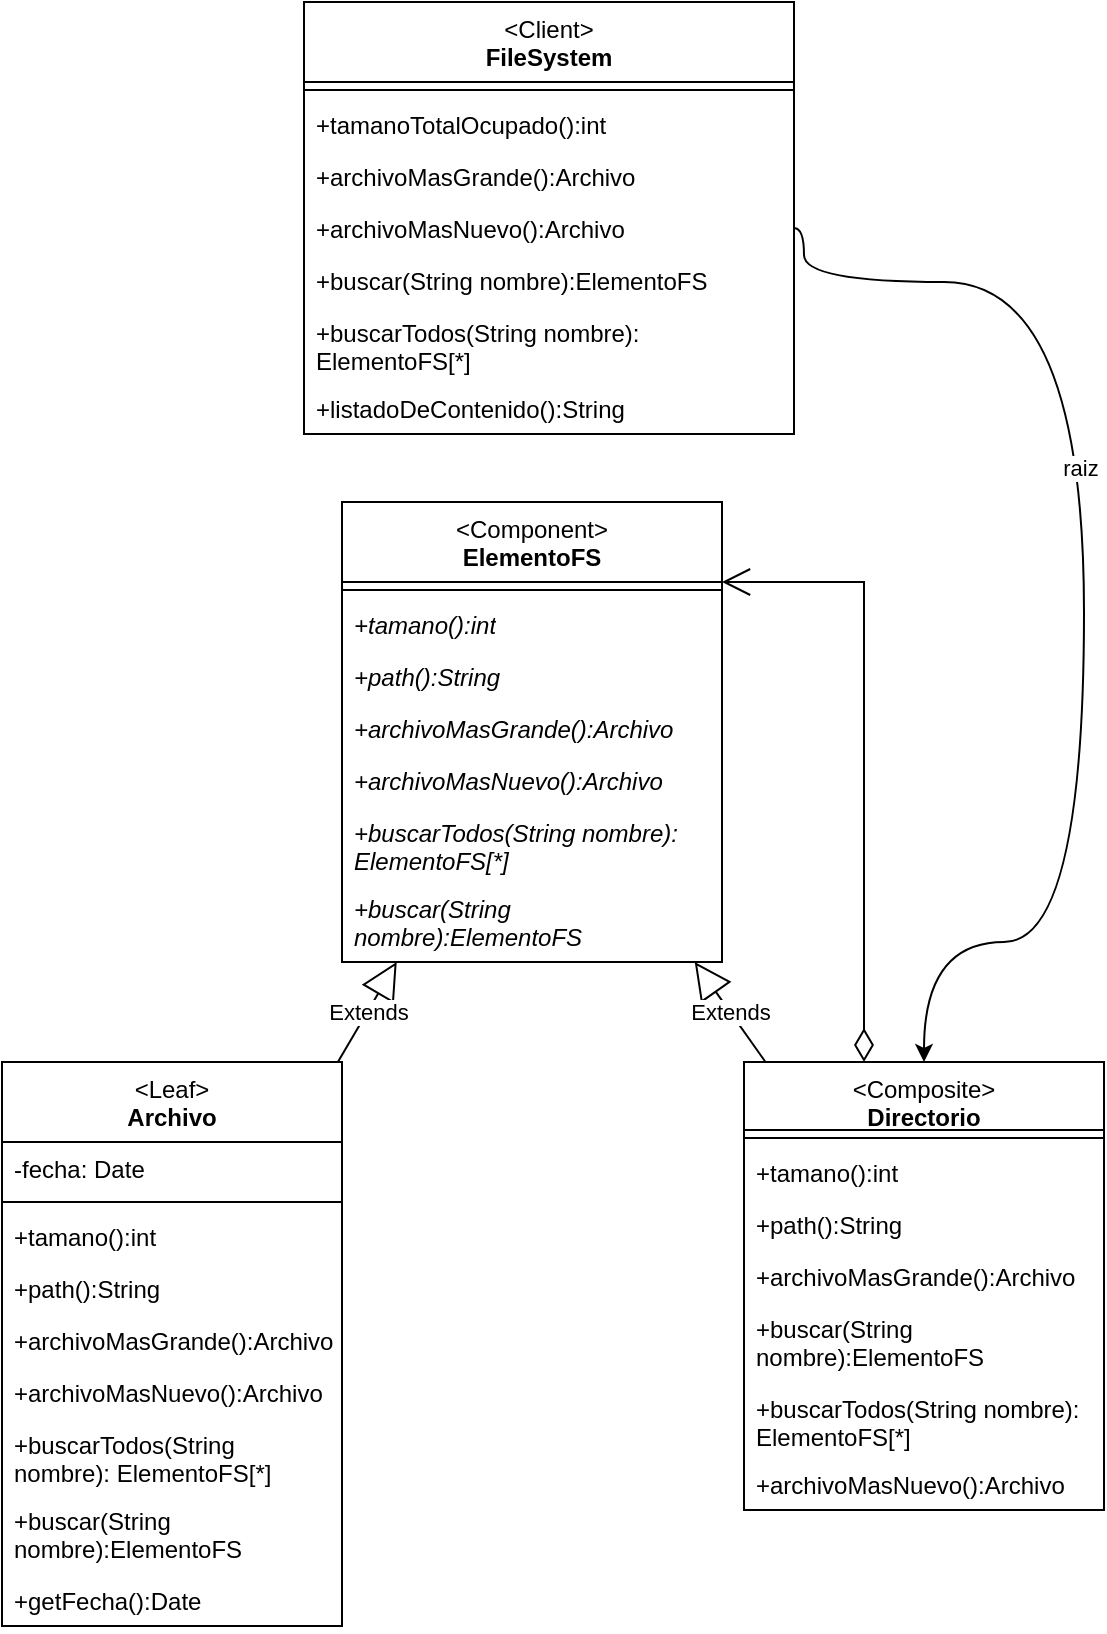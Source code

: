 <mxfile version="26.2.14">
  <diagram name="Página-1" id="sp9GsVvyFQC7WGpryLYU">
    <mxGraphModel dx="1500" dy="587" grid="1" gridSize="10" guides="1" tooltips="1" connect="1" arrows="1" fold="1" page="1" pageScale="1" pageWidth="827" pageHeight="1169" math="0" shadow="0">
      <root>
        <mxCell id="0" />
        <mxCell id="1" parent="0" />
        <mxCell id="EqkQbXtbTvOnyo4pU7Hw-1" value="&lt;span style=&quot;font-weight: normal;&quot;&gt;&amp;lt;Client&amp;gt;&lt;/span&gt;&lt;br&gt;FileSystem" style="swimlane;fontStyle=1;align=center;verticalAlign=top;childLayout=stackLayout;horizontal=1;startSize=40;horizontalStack=0;resizeParent=1;resizeParentMax=0;resizeLast=0;collapsible=1;marginBottom=0;whiteSpace=wrap;html=1;" parent="1" vertex="1">
          <mxGeometry x="300" y="10" width="245" height="216" as="geometry" />
        </mxCell>
        <mxCell id="EqkQbXtbTvOnyo4pU7Hw-3" value="" style="line;strokeWidth=1;fillColor=none;align=left;verticalAlign=middle;spacingTop=-1;spacingLeft=3;spacingRight=3;rotatable=0;labelPosition=right;points=[];portConstraint=eastwest;strokeColor=inherit;" parent="EqkQbXtbTvOnyo4pU7Hw-1" vertex="1">
          <mxGeometry y="40" width="245" height="8" as="geometry" />
        </mxCell>
        <mxCell id="EqkQbXtbTvOnyo4pU7Hw-4" value="+tamanoTotalOcupado():int" style="text;strokeColor=none;fillColor=none;align=left;verticalAlign=top;spacingLeft=4;spacingRight=4;overflow=hidden;rotatable=0;points=[[0,0.5],[1,0.5]];portConstraint=eastwest;whiteSpace=wrap;html=1;" parent="EqkQbXtbTvOnyo4pU7Hw-1" vertex="1">
          <mxGeometry y="48" width="245" height="26" as="geometry" />
        </mxCell>
        <mxCell id="EqkQbXtbTvOnyo4pU7Hw-5" value="+archivoMasGrande():Archivo" style="text;strokeColor=none;fillColor=none;align=left;verticalAlign=top;spacingLeft=4;spacingRight=4;overflow=hidden;rotatable=0;points=[[0,0.5],[1,0.5]];portConstraint=eastwest;whiteSpace=wrap;html=1;" parent="EqkQbXtbTvOnyo4pU7Hw-1" vertex="1">
          <mxGeometry y="74" width="245" height="26" as="geometry" />
        </mxCell>
        <mxCell id="EqkQbXtbTvOnyo4pU7Hw-6" value="+archivoMasNuevo():Archivo" style="text;strokeColor=none;fillColor=none;align=left;verticalAlign=top;spacingLeft=4;spacingRight=4;overflow=hidden;rotatable=0;points=[[0,0.5],[1,0.5]];portConstraint=eastwest;whiteSpace=wrap;html=1;" parent="EqkQbXtbTvOnyo4pU7Hw-1" vertex="1">
          <mxGeometry y="100" width="245" height="26" as="geometry" />
        </mxCell>
        <mxCell id="EqkQbXtbTvOnyo4pU7Hw-7" value="+buscar(String nombre):ElementoFS" style="text;strokeColor=none;fillColor=none;align=left;verticalAlign=top;spacingLeft=4;spacingRight=4;overflow=hidden;rotatable=0;points=[[0,0.5],[1,0.5]];portConstraint=eastwest;whiteSpace=wrap;html=1;" parent="EqkQbXtbTvOnyo4pU7Hw-1" vertex="1">
          <mxGeometry y="126" width="245" height="26" as="geometry" />
        </mxCell>
        <mxCell id="EqkQbXtbTvOnyo4pU7Hw-8" value="+buscarTodos(String nombre): ElementoFS[*]" style="text;strokeColor=none;fillColor=none;align=left;verticalAlign=top;spacingLeft=4;spacingRight=4;overflow=hidden;rotatable=0;points=[[0,0.5],[1,0.5]];portConstraint=eastwest;whiteSpace=wrap;html=1;" parent="EqkQbXtbTvOnyo4pU7Hw-1" vertex="1">
          <mxGeometry y="152" width="245" height="38" as="geometry" />
        </mxCell>
        <mxCell id="EqkQbXtbTvOnyo4pU7Hw-10" value="+listadoDeContenido():String" style="text;strokeColor=none;fillColor=none;align=left;verticalAlign=top;spacingLeft=4;spacingRight=4;overflow=hidden;rotatable=0;points=[[0,0.5],[1,0.5]];portConstraint=eastwest;whiteSpace=wrap;html=1;" parent="EqkQbXtbTvOnyo4pU7Hw-1" vertex="1">
          <mxGeometry y="190" width="245" height="26" as="geometry" />
        </mxCell>
        <mxCell id="EqkQbXtbTvOnyo4pU7Hw-11" value="&lt;span style=&quot;font-weight: normal;&quot;&gt;&amp;lt;Leaf&amp;gt;&lt;/span&gt;&lt;br&gt;Archivo" style="swimlane;fontStyle=1;align=center;verticalAlign=top;childLayout=stackLayout;horizontal=1;startSize=40;horizontalStack=0;resizeParent=1;resizeParentMax=0;resizeLast=0;collapsible=1;marginBottom=0;whiteSpace=wrap;html=1;" parent="1" vertex="1">
          <mxGeometry x="149" y="540" width="170" height="282" as="geometry" />
        </mxCell>
        <mxCell id="EqkQbXtbTvOnyo4pU7Hw-38" value="-fecha: Date" style="text;strokeColor=none;fillColor=none;align=left;verticalAlign=top;spacingLeft=4;spacingRight=4;overflow=hidden;rotatable=0;points=[[0,0.5],[1,0.5]];portConstraint=eastwest;whiteSpace=wrap;html=1;fontStyle=0" parent="EqkQbXtbTvOnyo4pU7Hw-11" vertex="1">
          <mxGeometry y="40" width="170" height="26" as="geometry" />
        </mxCell>
        <mxCell id="EqkQbXtbTvOnyo4pU7Hw-13" value="" style="line;strokeWidth=1;fillColor=none;align=left;verticalAlign=middle;spacingTop=-1;spacingLeft=3;spacingRight=3;rotatable=0;labelPosition=right;points=[];portConstraint=eastwest;strokeColor=inherit;" parent="EqkQbXtbTvOnyo4pU7Hw-11" vertex="1">
          <mxGeometry y="66" width="170" height="8" as="geometry" />
        </mxCell>
        <mxCell id="EqkQbXtbTvOnyo4pU7Hw-25" value="+tamano():int" style="text;strokeColor=none;fillColor=none;align=left;verticalAlign=top;spacingLeft=4;spacingRight=4;overflow=hidden;rotatable=0;points=[[0,0.5],[1,0.5]];portConstraint=eastwest;whiteSpace=wrap;html=1;fontStyle=0" parent="EqkQbXtbTvOnyo4pU7Hw-11" vertex="1">
          <mxGeometry y="74" width="170" height="26" as="geometry" />
        </mxCell>
        <mxCell id="EqkQbXtbTvOnyo4pU7Hw-39" value="+path():String" style="text;strokeColor=none;fillColor=none;align=left;verticalAlign=top;spacingLeft=4;spacingRight=4;overflow=hidden;rotatable=0;points=[[0,0.5],[1,0.5]];portConstraint=eastwest;whiteSpace=wrap;html=1;fontStyle=0" parent="EqkQbXtbTvOnyo4pU7Hw-11" vertex="1">
          <mxGeometry y="100" width="170" height="26" as="geometry" />
        </mxCell>
        <mxCell id="EqkQbXtbTvOnyo4pU7Hw-41" value="+archivoMasGrande():Archivo" style="text;strokeColor=none;fillColor=none;align=left;verticalAlign=top;spacingLeft=4;spacingRight=4;overflow=hidden;rotatable=0;points=[[0,0.5],[1,0.5]];portConstraint=eastwest;whiteSpace=wrap;html=1;" parent="EqkQbXtbTvOnyo4pU7Hw-11" vertex="1">
          <mxGeometry y="126" width="170" height="26" as="geometry" />
        </mxCell>
        <mxCell id="EqkQbXtbTvOnyo4pU7Hw-47" value="+archivoMasNuevo():Archivo" style="text;strokeColor=none;fillColor=none;align=left;verticalAlign=top;spacingLeft=4;spacingRight=4;overflow=hidden;rotatable=0;points=[[0,0.5],[1,0.5]];portConstraint=eastwest;whiteSpace=wrap;html=1;fontStyle=0" parent="EqkQbXtbTvOnyo4pU7Hw-11" vertex="1">
          <mxGeometry y="152" width="170" height="26" as="geometry" />
        </mxCell>
        <mxCell id="EqkQbXtbTvOnyo4pU7Hw-46" value="+buscarTodos(String nombre): ElementoFS[*]" style="text;strokeColor=none;fillColor=none;align=left;verticalAlign=top;spacingLeft=4;spacingRight=4;overflow=hidden;rotatable=0;points=[[0,0.5],[1,0.5]];portConstraint=eastwest;whiteSpace=wrap;html=1;fontStyle=0" parent="EqkQbXtbTvOnyo4pU7Hw-11" vertex="1">
          <mxGeometry y="178" width="170" height="38" as="geometry" />
        </mxCell>
        <mxCell id="EqkQbXtbTvOnyo4pU7Hw-45" value="+buscar(String nombre):ElementoFS" style="text;strokeColor=none;fillColor=none;align=left;verticalAlign=top;spacingLeft=4;spacingRight=4;overflow=hidden;rotatable=0;points=[[0,0.5],[1,0.5]];portConstraint=eastwest;whiteSpace=wrap;html=1;fontStyle=0" parent="EqkQbXtbTvOnyo4pU7Hw-11" vertex="1">
          <mxGeometry y="216" width="170" height="40" as="geometry" />
        </mxCell>
        <mxCell id="EqkQbXtbTvOnyo4pU7Hw-26" value="+getFecha():Date" style="text;strokeColor=none;fillColor=none;align=left;verticalAlign=top;spacingLeft=4;spacingRight=4;overflow=hidden;rotatable=0;points=[[0,0.5],[1,0.5]];portConstraint=eastwest;whiteSpace=wrap;html=1;fontStyle=0" parent="EqkQbXtbTvOnyo4pU7Hw-11" vertex="1">
          <mxGeometry y="256" width="170" height="26" as="geometry" />
        </mxCell>
        <mxCell id="EqkQbXtbTvOnyo4pU7Hw-15" value="&lt;span style=&quot;font-weight: normal;&quot;&gt;&amp;lt;Composite&amp;gt;&lt;/span&gt;&lt;br&gt;Directorio" style="swimlane;fontStyle=1;align=center;verticalAlign=top;childLayout=stackLayout;horizontal=1;startSize=34;horizontalStack=0;resizeParent=1;resizeParentMax=0;resizeLast=0;collapsible=1;marginBottom=0;whiteSpace=wrap;html=1;" parent="1" vertex="1">
          <mxGeometry x="520" y="540" width="180" height="224" as="geometry" />
        </mxCell>
        <mxCell id="EqkQbXtbTvOnyo4pU7Hw-17" value="" style="line;strokeWidth=1;fillColor=none;align=left;verticalAlign=middle;spacingTop=-1;spacingLeft=3;spacingRight=3;rotatable=0;labelPosition=right;points=[];portConstraint=eastwest;strokeColor=inherit;" parent="EqkQbXtbTvOnyo4pU7Hw-15" vertex="1">
          <mxGeometry y="34" width="180" height="8" as="geometry" />
        </mxCell>
        <mxCell id="EqkQbXtbTvOnyo4pU7Hw-32" value="+tamano():int" style="text;strokeColor=none;fillColor=none;align=left;verticalAlign=top;spacingLeft=4;spacingRight=4;overflow=hidden;rotatable=0;points=[[0,0.5],[1,0.5]];portConstraint=eastwest;whiteSpace=wrap;html=1;fontStyle=0" parent="EqkQbXtbTvOnyo4pU7Hw-15" vertex="1">
          <mxGeometry y="42" width="180" height="26" as="geometry" />
        </mxCell>
        <mxCell id="EqkQbXtbTvOnyo4pU7Hw-33" value="+path():String" style="text;strokeColor=none;fillColor=none;align=left;verticalAlign=top;spacingLeft=4;spacingRight=4;overflow=hidden;rotatable=0;points=[[0,0.5],[1,0.5]];portConstraint=eastwest;whiteSpace=wrap;html=1;fontStyle=0" parent="EqkQbXtbTvOnyo4pU7Hw-15" vertex="1">
          <mxGeometry y="68" width="180" height="26" as="geometry" />
        </mxCell>
        <mxCell id="EqkQbXtbTvOnyo4pU7Hw-36" value="+archivoMasGrande():Archivo" style="text;strokeColor=none;fillColor=none;align=left;verticalAlign=top;spacingLeft=4;spacingRight=4;overflow=hidden;rotatable=0;points=[[0,0.5],[1,0.5]];portConstraint=eastwest;whiteSpace=wrap;html=1;" parent="EqkQbXtbTvOnyo4pU7Hw-15" vertex="1">
          <mxGeometry y="94" width="180" height="26" as="geometry" />
        </mxCell>
        <mxCell id="EqkQbXtbTvOnyo4pU7Hw-34" value="+buscar(String nombre):ElementoFS" style="text;strokeColor=none;fillColor=none;align=left;verticalAlign=top;spacingLeft=4;spacingRight=4;overflow=hidden;rotatable=0;points=[[0,0.5],[1,0.5]];portConstraint=eastwest;whiteSpace=wrap;html=1;fontStyle=0" parent="EqkQbXtbTvOnyo4pU7Hw-15" vertex="1">
          <mxGeometry y="120" width="180" height="40" as="geometry" />
        </mxCell>
        <mxCell id="EqkQbXtbTvOnyo4pU7Hw-35" value="+buscarTodos(String nombre): ElementoFS[*]" style="text;strokeColor=none;fillColor=none;align=left;verticalAlign=top;spacingLeft=4;spacingRight=4;overflow=hidden;rotatable=0;points=[[0,0.5],[1,0.5]];portConstraint=eastwest;whiteSpace=wrap;html=1;fontStyle=0" parent="EqkQbXtbTvOnyo4pU7Hw-15" vertex="1">
          <mxGeometry y="160" width="180" height="38" as="geometry" />
        </mxCell>
        <mxCell id="EqkQbXtbTvOnyo4pU7Hw-37" value="+archivoMasNuevo():Archivo" style="text;strokeColor=none;fillColor=none;align=left;verticalAlign=top;spacingLeft=4;spacingRight=4;overflow=hidden;rotatable=0;points=[[0,0.5],[1,0.5]];portConstraint=eastwest;whiteSpace=wrap;html=1;fontStyle=0" parent="EqkQbXtbTvOnyo4pU7Hw-15" vertex="1">
          <mxGeometry y="198" width="180" height="26" as="geometry" />
        </mxCell>
        <mxCell id="EqkQbXtbTvOnyo4pU7Hw-19" value="&lt;span style=&quot;font-weight: normal;&quot;&gt;&amp;lt;Component&amp;gt;&lt;/span&gt;&lt;br&gt;ElementoFS" style="swimlane;fontStyle=1;align=center;verticalAlign=top;childLayout=stackLayout;horizontal=1;startSize=40;horizontalStack=0;resizeParent=1;resizeParentMax=0;resizeLast=0;collapsible=1;marginBottom=0;whiteSpace=wrap;html=1;" parent="1" vertex="1">
          <mxGeometry x="319" y="260" width="190" height="230" as="geometry" />
        </mxCell>
        <mxCell id="EqkQbXtbTvOnyo4pU7Hw-21" value="" style="line;strokeWidth=1;fillColor=none;align=left;verticalAlign=middle;spacingTop=-1;spacingLeft=3;spacingRight=3;rotatable=0;labelPosition=right;points=[];portConstraint=eastwest;strokeColor=inherit;" parent="EqkQbXtbTvOnyo4pU7Hw-19" vertex="1">
          <mxGeometry y="40" width="190" height="8" as="geometry" />
        </mxCell>
        <mxCell id="EqkQbXtbTvOnyo4pU7Hw-23" value="+tamano():int" style="text;strokeColor=none;fillColor=none;align=left;verticalAlign=top;spacingLeft=4;spacingRight=4;overflow=hidden;rotatable=0;points=[[0,0.5],[1,0.5]];portConstraint=eastwest;whiteSpace=wrap;html=1;fontStyle=2" parent="EqkQbXtbTvOnyo4pU7Hw-19" vertex="1">
          <mxGeometry y="48" width="190" height="26" as="geometry" />
        </mxCell>
        <mxCell id="EqkQbXtbTvOnyo4pU7Hw-24" value="+path():String" style="text;strokeColor=none;fillColor=none;align=left;verticalAlign=top;spacingLeft=4;spacingRight=4;overflow=hidden;rotatable=0;points=[[0,0.5],[1,0.5]];portConstraint=eastwest;whiteSpace=wrap;html=1;fontStyle=2" parent="EqkQbXtbTvOnyo4pU7Hw-19" vertex="1">
          <mxGeometry y="74" width="190" height="26" as="geometry" />
        </mxCell>
        <mxCell id="EqkQbXtbTvOnyo4pU7Hw-40" value="+archivoMasGrande():Archivo" style="text;strokeColor=none;fillColor=none;align=left;verticalAlign=top;spacingLeft=4;spacingRight=4;overflow=hidden;rotatable=0;points=[[0,0.5],[1,0.5]];portConstraint=eastwest;whiteSpace=wrap;html=1;fontStyle=2" parent="EqkQbXtbTvOnyo4pU7Hw-19" vertex="1">
          <mxGeometry y="100" width="190" height="26" as="geometry" />
        </mxCell>
        <mxCell id="EqkQbXtbTvOnyo4pU7Hw-44" value="+archivoMasNuevo():Archivo" style="text;strokeColor=none;fillColor=none;align=left;verticalAlign=top;spacingLeft=4;spacingRight=4;overflow=hidden;rotatable=0;points=[[0,0.5],[1,0.5]];portConstraint=eastwest;whiteSpace=wrap;html=1;fontStyle=2" parent="EqkQbXtbTvOnyo4pU7Hw-19" vertex="1">
          <mxGeometry y="126" width="190" height="26" as="geometry" />
        </mxCell>
        <mxCell id="EqkQbXtbTvOnyo4pU7Hw-43" value="+buscarTodos(String nombre): ElementoFS[*]" style="text;strokeColor=none;fillColor=none;align=left;verticalAlign=top;spacingLeft=4;spacingRight=4;overflow=hidden;rotatable=0;points=[[0,0.5],[1,0.5]];portConstraint=eastwest;whiteSpace=wrap;html=1;fontStyle=2" parent="EqkQbXtbTvOnyo4pU7Hw-19" vertex="1">
          <mxGeometry y="152" width="190" height="38" as="geometry" />
        </mxCell>
        <mxCell id="EqkQbXtbTvOnyo4pU7Hw-42" value="+buscar(String nombre):ElementoFS" style="text;strokeColor=none;fillColor=none;align=left;verticalAlign=top;spacingLeft=4;spacingRight=4;overflow=hidden;rotatable=0;points=[[0,0.5],[1,0.5]];portConstraint=eastwest;whiteSpace=wrap;html=1;fontStyle=2" parent="EqkQbXtbTvOnyo4pU7Hw-19" vertex="1">
          <mxGeometry y="190" width="190" height="40" as="geometry" />
        </mxCell>
        <mxCell id="EqkQbXtbTvOnyo4pU7Hw-27" value="" style="endArrow=open;html=1;endSize=12;startArrow=diamondThin;startSize=14;startFill=0;edgeStyle=orthogonalEdgeStyle;align=left;verticalAlign=bottom;rounded=0;" parent="1" source="EqkQbXtbTvOnyo4pU7Hw-15" target="EqkQbXtbTvOnyo4pU7Hw-19" edge="1">
          <mxGeometry x="-0.84" y="-30" relative="1" as="geometry">
            <mxPoint x="330" y="280" as="sourcePoint" />
            <mxPoint x="490" y="280" as="targetPoint" />
            <Array as="points">
              <mxPoint x="580" y="300" />
            </Array>
            <mxPoint as="offset" />
          </mxGeometry>
        </mxCell>
        <mxCell id="EqkQbXtbTvOnyo4pU7Hw-28" value="Extends" style="endArrow=block;endSize=16;endFill=0;html=1;rounded=0;" parent="1" source="EqkQbXtbTvOnyo4pU7Hw-15" target="EqkQbXtbTvOnyo4pU7Hw-19" edge="1">
          <mxGeometry width="160" relative="1" as="geometry">
            <mxPoint x="330" y="280" as="sourcePoint" />
            <mxPoint x="490" y="280" as="targetPoint" />
          </mxGeometry>
        </mxCell>
        <mxCell id="EqkQbXtbTvOnyo4pU7Hw-29" value="Extends" style="endArrow=block;endSize=16;endFill=0;html=1;rounded=0;" parent="1" source="EqkQbXtbTvOnyo4pU7Hw-11" target="EqkQbXtbTvOnyo4pU7Hw-19" edge="1">
          <mxGeometry width="160" relative="1" as="geometry">
            <mxPoint x="545" y="460" as="sourcePoint" />
            <mxPoint x="462" y="360" as="targetPoint" />
          </mxGeometry>
        </mxCell>
        <mxCell id="EqkQbXtbTvOnyo4pU7Hw-30" style="edgeStyle=orthogonalEdgeStyle;rounded=0;orthogonalLoop=1;jettySize=auto;html=1;exitX=1;exitY=0.5;exitDx=0;exitDy=0;curved=1;" parent="1" source="EqkQbXtbTvOnyo4pU7Hw-6" target="EqkQbXtbTvOnyo4pU7Hw-15" edge="1">
          <mxGeometry relative="1" as="geometry">
            <Array as="points">
              <mxPoint x="550" y="123" />
              <mxPoint x="550" y="150" />
              <mxPoint x="690" y="150" />
              <mxPoint x="690" y="480" />
            </Array>
          </mxGeometry>
        </mxCell>
        <mxCell id="EqkQbXtbTvOnyo4pU7Hw-31" value="raiz" style="edgeLabel;html=1;align=center;verticalAlign=middle;resizable=0;points=[];" parent="EqkQbXtbTvOnyo4pU7Hw-30" vertex="1" connectable="0">
          <mxGeometry x="-0.175" y="-2" relative="1" as="geometry">
            <mxPoint as="offset" />
          </mxGeometry>
        </mxCell>
      </root>
    </mxGraphModel>
  </diagram>
</mxfile>
